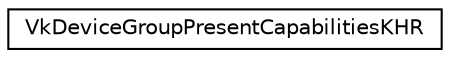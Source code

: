 digraph "Graphical Class Hierarchy"
{
 // LATEX_PDF_SIZE
  edge [fontname="Helvetica",fontsize="10",labelfontname="Helvetica",labelfontsize="10"];
  node [fontname="Helvetica",fontsize="10",shape=record];
  rankdir="LR";
  Node0 [label="VkDeviceGroupPresentCapabilitiesKHR",height=0.2,width=0.4,color="black", fillcolor="white", style="filled",URL="$structVkDeviceGroupPresentCapabilitiesKHR.html",tooltip=" "];
}
